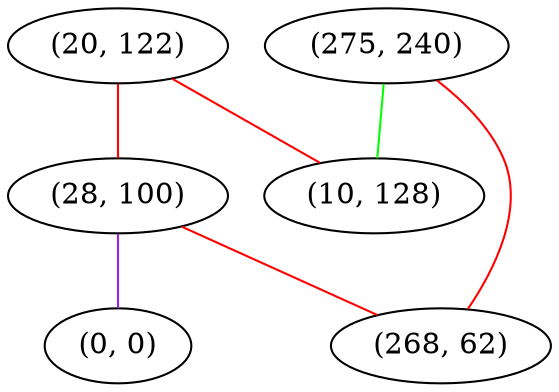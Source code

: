 graph "" {
"(20, 122)";
"(28, 100)";
"(275, 240)";
"(0, 0)";
"(268, 62)";
"(10, 128)";
"(20, 122)" -- "(10, 128)"  [color=red, key=0, weight=1];
"(20, 122)" -- "(28, 100)"  [color=red, key=0, weight=1];
"(28, 100)" -- "(0, 0)"  [color=purple, key=0, weight=4];
"(28, 100)" -- "(268, 62)"  [color=red, key=0, weight=1];
"(275, 240)" -- "(10, 128)"  [color=green, key=0, weight=2];
"(275, 240)" -- "(268, 62)"  [color=red, key=0, weight=1];
}
